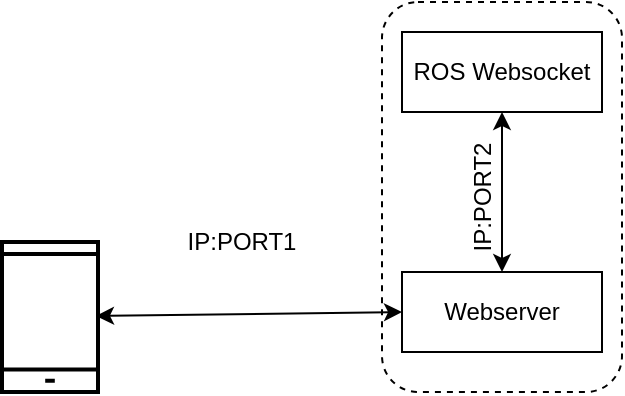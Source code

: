 <mxfile version="21.5.2" type="github">
  <diagram name="Page-1" id="uZXzhW1txjPgnwUSdVdT">
    <mxGraphModel dx="1434" dy="774" grid="1" gridSize="10" guides="1" tooltips="1" connect="1" arrows="1" fold="1" page="1" pageScale="1" pageWidth="827" pageHeight="1169" math="0" shadow="0">
      <root>
        <mxCell id="0" />
        <mxCell id="1" parent="0" />
        <mxCell id="9lWvFOYwPeDm9Kd6Usdu-2" value="" style="rounded=1;whiteSpace=wrap;html=1;strokeColor=default;fontFamily=Helvetica;fontSize=12;fontColor=default;fillColor=none;dashed=1;" vertex="1" parent="1">
          <mxGeometry x="360" y="135" width="120" height="195" as="geometry" />
        </mxCell>
        <mxCell id="9lWvFOYwPeDm9Kd6Usdu-4" value="" style="endArrow=classic;startArrow=classic;html=1;rounded=0;fontFamily=Helvetica;fontSize=12;fontColor=default;exitX=0.979;exitY=0.493;exitDx=0;exitDy=0;entryX=0;entryY=0.5;entryDx=0;entryDy=0;exitPerimeter=0;" edge="1" parent="1" source="9lWvFOYwPeDm9Kd6Usdu-6" target="9lWvFOYwPeDm9Kd6Usdu-10">
          <mxGeometry width="50" height="50" relative="1" as="geometry">
            <mxPoint x="218" y="267.95" as="sourcePoint" />
            <mxPoint x="357.04" y="267.0" as="targetPoint" />
          </mxGeometry>
        </mxCell>
        <mxCell id="9lWvFOYwPeDm9Kd6Usdu-5" value="ROS Websocket" style="rounded=0;whiteSpace=wrap;html=1;strokeColor=default;fontFamily=Helvetica;fontSize=12;fontColor=default;fillColor=none;" vertex="1" parent="1">
          <mxGeometry x="370" y="150" width="100" height="40" as="geometry" />
        </mxCell>
        <mxCell id="9lWvFOYwPeDm9Kd6Usdu-6" value="" style="html=1;verticalLabelPosition=bottom;align=center;labelBackgroundColor=#ffffff;verticalAlign=middle;strokeWidth=2;shadow=0;shape=mxgraph.ios7.icons.smartphone;rounded=1;fontFamily=Helvetica;fontSize=12;fillColor=none;strokeColor=default;" vertex="1" parent="1">
          <mxGeometry x="170" y="255" width="48" height="75" as="geometry" />
        </mxCell>
        <mxCell id="9lWvFOYwPeDm9Kd6Usdu-7" value="IP:PORT1" style="text;html=1;strokeColor=none;fillColor=none;align=center;verticalAlign=middle;whiteSpace=wrap;rounded=0;fontSize=12;fontFamily=Helvetica;fontColor=default;" vertex="1" parent="1">
          <mxGeometry x="260" y="240" width="60" height="30" as="geometry" />
        </mxCell>
        <mxCell id="9lWvFOYwPeDm9Kd6Usdu-9" value="IP:PORT2" style="text;html=1;strokeColor=none;fillColor=none;align=center;verticalAlign=middle;whiteSpace=wrap;rounded=0;fontSize=12;fontFamily=Helvetica;fontColor=default;rotation=-90;" vertex="1" parent="1">
          <mxGeometry x="380" y="217.5" width="60" height="30" as="geometry" />
        </mxCell>
        <mxCell id="9lWvFOYwPeDm9Kd6Usdu-10" value="Webserver" style="rounded=0;whiteSpace=wrap;html=1;strokeColor=default;fontFamily=Helvetica;fontSize=12;fontColor=default;fillColor=none;" vertex="1" parent="1">
          <mxGeometry x="370" y="270" width="100" height="40" as="geometry" />
        </mxCell>
        <mxCell id="9lWvFOYwPeDm9Kd6Usdu-11" value="" style="endArrow=classic;startArrow=classic;html=1;rounded=0;fontFamily=Helvetica;fontSize=12;fontColor=default;entryX=0.5;entryY=1;entryDx=0;entryDy=0;exitX=0.5;exitY=0;exitDx=0;exitDy=0;" edge="1" parent="1" source="9lWvFOYwPeDm9Kd6Usdu-10" target="9lWvFOYwPeDm9Kd6Usdu-5">
          <mxGeometry width="50" height="50" relative="1" as="geometry">
            <mxPoint x="390" y="440" as="sourcePoint" />
            <mxPoint x="420" y="200" as="targetPoint" />
          </mxGeometry>
        </mxCell>
      </root>
    </mxGraphModel>
  </diagram>
</mxfile>
